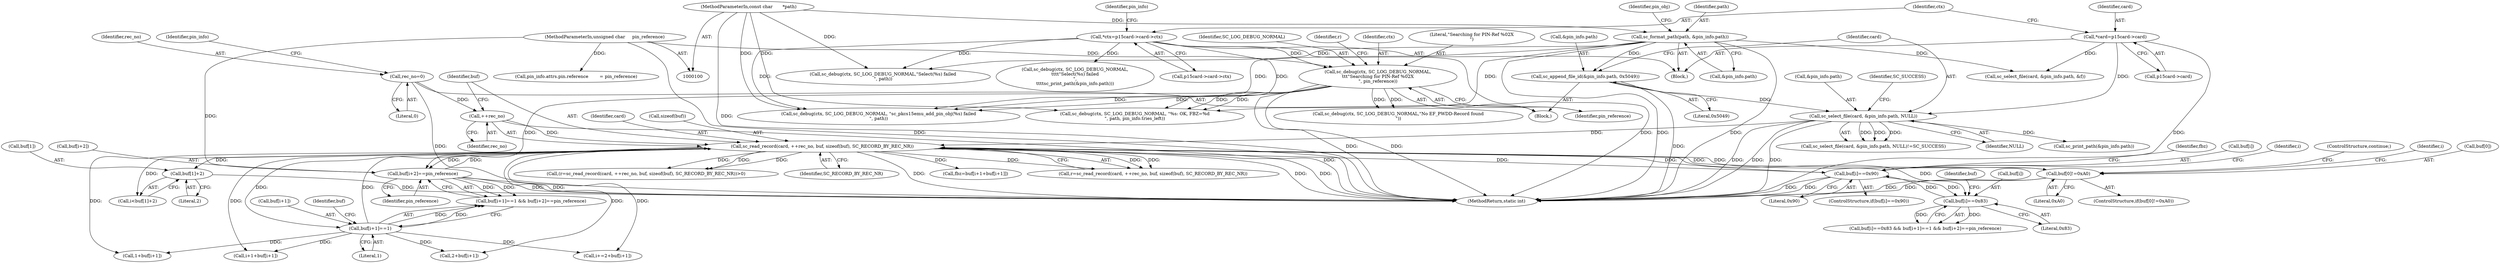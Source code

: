 digraph "0_OpenSC_8fe377e93b4b56060e5bbfb6f3142ceaeca744fa_21@array" {
"1000367" [label="(Call,buf[1]+2)"];
"1000335" [label="(Call,sc_read_record(card, ++rec_no, buf, sizeof(buf), SC_RECORD_BY_REC_NR))"];
"1000306" [label="(Call,sc_select_file(card, &pin_info.path, NULL))"];
"1000111" [label="(Call,*card=p15card->card)"];
"1000298" [label="(Call,sc_append_file_id(&pin_info.path, 0x5049))"];
"1000223" [label="(Call,sc_format_path(path, &pin_info.path))"];
"1000102" [label="(MethodParameterIn,const char       *path)"];
"1000337" [label="(Call,++rec_no)"];
"1000280" [label="(Call,rec_no=0)"];
"1000355" [label="(Call,buf[0]!=0xA0)"];
"1000397" [label="(Call,buf[i+2]==pin_reference)"];
"1000326" [label="(Call,sc_debug(ctx, SC_LOG_DEBUG_NORMAL,\n\t\t\t\"Searching for PIN-Ref %02X\n\", pin_reference))"];
"1000117" [label="(Call,*ctx=p15card->card->ctx)"];
"1000105" [label="(MethodParameterIn,unsigned char     pin_reference)"];
"1000407" [label="(Call,buf[i]==0x90)"];
"1000384" [label="(Call,buf[i]==0x83)"];
"1000390" [label="(Call,buf[i+1]==1)"];
"1000303" [label="(Literal,0x5049)"];
"1000451" [label="(Call,sc_select_file(card, &pin_info.path, &f))"];
"1000371" [label="(Literal,2)"];
"1000305" [label="(Call,sc_select_file(card, &pin_info.path, NULL)!=SC_SUCCESS)"];
"1000397" [label="(Call,buf[i+2]==pin_reference)"];
"1000336" [label="(Identifier,card)"];
"1000389" [label="(Call,buf[i+1]==1 && buf[i+2]==pin_reference)"];
"1000354" [label="(ControlStructure,if(buf[0]!=0xA0))"];
"1000281" [label="(Identifier,rec_no)"];
"1000315" [label="(Call,sc_debug(ctx, SC_LOG_DEBUG_NORMAL,\n\t\t\t\t\"Select(%s) failed\n\",\n\t\t\t\tsc_print_path(&pin_info.path)))"];
"1000231" [label="(Identifier,pin_obj)"];
"1000398" [label="(Call,buf[i+2])"];
"1000111" [label="(Call,*card=p15card->card)"];
"1000155" [label="(Call,pin_info.attrs.pin.reference        = pin_reference)"];
"1000328" [label="(Identifier,SC_LOG_DEBUG_NORMAL)"];
"1000308" [label="(Call,&pin_info.path)"];
"1000335" [label="(Call,sc_read_record(card, ++rec_no, buf, sizeof(buf), SC_RECORD_BY_REC_NR))"];
"1000339" [label="(Identifier,buf)"];
"1000342" [label="(Identifier,SC_RECORD_BY_REC_NR)"];
"1000312" [label="(Identifier,NULL)"];
"1000113" [label="(Call,p15card->card)"];
"1000307" [label="(Identifier,card)"];
"1000365" [label="(Call,i<buf[1]+2)"];
"1000390" [label="(Call,buf[i+1]==1)"];
"1000337" [label="(Call,++rec_no)"];
"1000383" [label="(Call,buf[i]==0x83 && buf[i+1]==1 && buf[i+2]==pin_reference)"];
"1000119" [label="(Call,p15card->card->ctx)"];
"1000384" [label="(Call,buf[i]==0x83)"];
"1000224" [label="(Identifier,path)"];
"1000334" [label="(Identifier,r)"];
"1000416" [label="(Call,i+1+buf[i+1])"];
"1000330" [label="(Identifier,pin_reference)"];
"1000372" [label="(Call,i+=2+buf[i+1])"];
"1000471" [label="(Call,sc_debug(ctx, SC_LOG_DEBUG_NORMAL,\"Select(%s) failed\n\", path))"];
"1000412" [label="(Call,fbz=buf[i+1+buf[i+1]])"];
"1000225" [label="(Call,&pin_info.path)"];
"1000102" [label="(MethodParameterIn,const char       *path)"];
"1000388" [label="(Literal,0x83)"];
"1000408" [label="(Call,buf[i])"];
"1000396" [label="(Literal,1)"];
"1000130" [label="(Identifier,pin_info)"];
"1000105" [label="(MethodParameterIn,unsigned char     pin_reference)"];
"1000276" [label="(Block,)"];
"1000411" [label="(Literal,0x90)"];
"1000313" [label="(Identifier,SC_SUCCESS)"];
"1000306" [label="(Call,sc_select_file(card, &pin_info.path, NULL))"];
"1000502" [label="(Call,sc_debug(ctx, SC_LOG_DEBUG_NORMAL, \"sc_pkcs15emu_add_pin_obj(%s) failed\n\", path))"];
"1000392" [label="(Identifier,buf)"];
"1000368" [label="(Call,buf[1])"];
"1000327" [label="(Identifier,ctx)"];
"1000359" [label="(Literal,0xA0)"];
"1000403" [label="(Identifier,pin_reference)"];
"1000440" [label="(Call,sc_debug(ctx, SC_LOG_DEBUG_NORMAL,\"No EF_PWDD-Record found\n\"))"];
"1000360" [label="(ControlStructure,continue;)"];
"1000391" [label="(Call,buf[i+1])"];
"1000385" [label="(Call,buf[i])"];
"1000223" [label="(Call,sc_format_path(path, &pin_info.path))"];
"1000333" [label="(Call,r=sc_read_record(card, ++rec_no, buf, sizeof(buf), SC_RECORD_BY_REC_NR))"];
"1000399" [label="(Identifier,buf)"];
"1000109" [label="(Block,)"];
"1000373" [label="(Identifier,i)"];
"1000118" [label="(Identifier,ctx)"];
"1000319" [label="(Call,sc_print_path(&pin_info.path))"];
"1000326" [label="(Call,sc_debug(ctx, SC_LOG_DEBUG_NORMAL,\n\t\t\t\"Searching for PIN-Ref %02X\n\", pin_reference))"];
"1000406" [label="(ControlStructure,if(buf[i]==0x90))"];
"1000367" [label="(Call,buf[1]+2)"];
"1000418" [label="(Call,1+buf[i+1])"];
"1000363" [label="(Identifier,i)"];
"1000112" [label="(Identifier,card)"];
"1000374" [label="(Call,2+buf[i+1])"];
"1000519" [label="(MethodReturn,static int)"];
"1000298" [label="(Call,sc_append_file_id(&pin_info.path, 0x5049))"];
"1000299" [label="(Call,&pin_info.path)"];
"1000413" [label="(Identifier,fbz)"];
"1000280" [label="(Call,rec_no=0)"];
"1000340" [label="(Call,sizeof(buf))"];
"1000338" [label="(Identifier,rec_no)"];
"1000117" [label="(Call,*ctx=p15card->card->ctx)"];
"1000355" [label="(Call,buf[0]!=0xA0)"];
"1000287" [label="(Identifier,pin_info)"];
"1000509" [label="(Call,sc_debug(ctx, SC_LOG_DEBUG_NORMAL, \"%s: OK, FBZ=%d\n\", path, pin_info.tries_left))"];
"1000407" [label="(Call,buf[i]==0x90)"];
"1000329" [label="(Literal,\"Searching for PIN-Ref %02X\n\")"];
"1000332" [label="(Call,(r=sc_read_record(card, ++rec_no, buf, sizeof(buf), SC_RECORD_BY_REC_NR))>0)"];
"1000282" [label="(Literal,0)"];
"1000356" [label="(Call,buf[0])"];
"1000367" -> "1000365"  [label="AST: "];
"1000367" -> "1000371"  [label="CFG: "];
"1000368" -> "1000367"  [label="AST: "];
"1000371" -> "1000367"  [label="AST: "];
"1000365" -> "1000367"  [label="CFG: "];
"1000367" -> "1000519"  [label="DDG: "];
"1000335" -> "1000367"  [label="DDG: "];
"1000335" -> "1000333"  [label="AST: "];
"1000335" -> "1000342"  [label="CFG: "];
"1000336" -> "1000335"  [label="AST: "];
"1000337" -> "1000335"  [label="AST: "];
"1000339" -> "1000335"  [label="AST: "];
"1000340" -> "1000335"  [label="AST: "];
"1000342" -> "1000335"  [label="AST: "];
"1000333" -> "1000335"  [label="CFG: "];
"1000335" -> "1000519"  [label="DDG: "];
"1000335" -> "1000519"  [label="DDG: "];
"1000335" -> "1000519"  [label="DDG: "];
"1000335" -> "1000332"  [label="DDG: "];
"1000335" -> "1000332"  [label="DDG: "];
"1000335" -> "1000332"  [label="DDG: "];
"1000335" -> "1000333"  [label="DDG: "];
"1000335" -> "1000333"  [label="DDG: "];
"1000335" -> "1000333"  [label="DDG: "];
"1000306" -> "1000335"  [label="DDG: "];
"1000337" -> "1000335"  [label="DDG: "];
"1000355" -> "1000335"  [label="DDG: "];
"1000397" -> "1000335"  [label="DDG: "];
"1000407" -> "1000335"  [label="DDG: "];
"1000390" -> "1000335"  [label="DDG: "];
"1000335" -> "1000355"  [label="DDG: "];
"1000335" -> "1000365"  [label="DDG: "];
"1000335" -> "1000372"  [label="DDG: "];
"1000335" -> "1000374"  [label="DDG: "];
"1000335" -> "1000384"  [label="DDG: "];
"1000335" -> "1000390"  [label="DDG: "];
"1000335" -> "1000397"  [label="DDG: "];
"1000335" -> "1000407"  [label="DDG: "];
"1000335" -> "1000412"  [label="DDG: "];
"1000335" -> "1000416"  [label="DDG: "];
"1000335" -> "1000418"  [label="DDG: "];
"1000306" -> "1000305"  [label="AST: "];
"1000306" -> "1000312"  [label="CFG: "];
"1000307" -> "1000306"  [label="AST: "];
"1000308" -> "1000306"  [label="AST: "];
"1000312" -> "1000306"  [label="AST: "];
"1000313" -> "1000306"  [label="CFG: "];
"1000306" -> "1000519"  [label="DDG: "];
"1000306" -> "1000519"  [label="DDG: "];
"1000306" -> "1000519"  [label="DDG: "];
"1000306" -> "1000305"  [label="DDG: "];
"1000306" -> "1000305"  [label="DDG: "];
"1000306" -> "1000305"  [label="DDG: "];
"1000111" -> "1000306"  [label="DDG: "];
"1000298" -> "1000306"  [label="DDG: "];
"1000306" -> "1000319"  [label="DDG: "];
"1000111" -> "1000109"  [label="AST: "];
"1000111" -> "1000113"  [label="CFG: "];
"1000112" -> "1000111"  [label="AST: "];
"1000113" -> "1000111"  [label="AST: "];
"1000118" -> "1000111"  [label="CFG: "];
"1000111" -> "1000519"  [label="DDG: "];
"1000111" -> "1000451"  [label="DDG: "];
"1000298" -> "1000276"  [label="AST: "];
"1000298" -> "1000303"  [label="CFG: "];
"1000299" -> "1000298"  [label="AST: "];
"1000303" -> "1000298"  [label="AST: "];
"1000307" -> "1000298"  [label="CFG: "];
"1000298" -> "1000519"  [label="DDG: "];
"1000223" -> "1000298"  [label="DDG: "];
"1000223" -> "1000109"  [label="AST: "];
"1000223" -> "1000225"  [label="CFG: "];
"1000224" -> "1000223"  [label="AST: "];
"1000225" -> "1000223"  [label="AST: "];
"1000231" -> "1000223"  [label="CFG: "];
"1000223" -> "1000519"  [label="DDG: "];
"1000223" -> "1000519"  [label="DDG: "];
"1000102" -> "1000223"  [label="DDG: "];
"1000223" -> "1000451"  [label="DDG: "];
"1000223" -> "1000471"  [label="DDG: "];
"1000223" -> "1000502"  [label="DDG: "];
"1000223" -> "1000509"  [label="DDG: "];
"1000102" -> "1000100"  [label="AST: "];
"1000102" -> "1000519"  [label="DDG: "];
"1000102" -> "1000471"  [label="DDG: "];
"1000102" -> "1000502"  [label="DDG: "];
"1000102" -> "1000509"  [label="DDG: "];
"1000337" -> "1000338"  [label="CFG: "];
"1000338" -> "1000337"  [label="AST: "];
"1000339" -> "1000337"  [label="CFG: "];
"1000337" -> "1000519"  [label="DDG: "];
"1000280" -> "1000337"  [label="DDG: "];
"1000280" -> "1000276"  [label="AST: "];
"1000280" -> "1000282"  [label="CFG: "];
"1000281" -> "1000280"  [label="AST: "];
"1000282" -> "1000280"  [label="AST: "];
"1000287" -> "1000280"  [label="CFG: "];
"1000280" -> "1000519"  [label="DDG: "];
"1000355" -> "1000354"  [label="AST: "];
"1000355" -> "1000359"  [label="CFG: "];
"1000356" -> "1000355"  [label="AST: "];
"1000359" -> "1000355"  [label="AST: "];
"1000360" -> "1000355"  [label="CFG: "];
"1000363" -> "1000355"  [label="CFG: "];
"1000355" -> "1000519"  [label="DDG: "];
"1000355" -> "1000519"  [label="DDG: "];
"1000397" -> "1000389"  [label="AST: "];
"1000397" -> "1000403"  [label="CFG: "];
"1000398" -> "1000397"  [label="AST: "];
"1000403" -> "1000397"  [label="AST: "];
"1000389" -> "1000397"  [label="CFG: "];
"1000397" -> "1000519"  [label="DDG: "];
"1000397" -> "1000519"  [label="DDG: "];
"1000397" -> "1000389"  [label="DDG: "];
"1000397" -> "1000389"  [label="DDG: "];
"1000326" -> "1000397"  [label="DDG: "];
"1000105" -> "1000397"  [label="DDG: "];
"1000326" -> "1000276"  [label="AST: "];
"1000326" -> "1000330"  [label="CFG: "];
"1000327" -> "1000326"  [label="AST: "];
"1000328" -> "1000326"  [label="AST: "];
"1000329" -> "1000326"  [label="AST: "];
"1000330" -> "1000326"  [label="AST: "];
"1000334" -> "1000326"  [label="CFG: "];
"1000326" -> "1000519"  [label="DDG: "];
"1000326" -> "1000519"  [label="DDG: "];
"1000117" -> "1000326"  [label="DDG: "];
"1000105" -> "1000326"  [label="DDG: "];
"1000326" -> "1000440"  [label="DDG: "];
"1000326" -> "1000440"  [label="DDG: "];
"1000326" -> "1000502"  [label="DDG: "];
"1000326" -> "1000502"  [label="DDG: "];
"1000326" -> "1000509"  [label="DDG: "];
"1000326" -> "1000509"  [label="DDG: "];
"1000117" -> "1000109"  [label="AST: "];
"1000117" -> "1000119"  [label="CFG: "];
"1000118" -> "1000117"  [label="AST: "];
"1000119" -> "1000117"  [label="AST: "];
"1000130" -> "1000117"  [label="CFG: "];
"1000117" -> "1000519"  [label="DDG: "];
"1000117" -> "1000315"  [label="DDG: "];
"1000117" -> "1000471"  [label="DDG: "];
"1000117" -> "1000502"  [label="DDG: "];
"1000117" -> "1000509"  [label="DDG: "];
"1000105" -> "1000100"  [label="AST: "];
"1000105" -> "1000519"  [label="DDG: "];
"1000105" -> "1000155"  [label="DDG: "];
"1000407" -> "1000406"  [label="AST: "];
"1000407" -> "1000411"  [label="CFG: "];
"1000408" -> "1000407"  [label="AST: "];
"1000411" -> "1000407"  [label="AST: "];
"1000413" -> "1000407"  [label="CFG: "];
"1000373" -> "1000407"  [label="CFG: "];
"1000407" -> "1000519"  [label="DDG: "];
"1000407" -> "1000519"  [label="DDG: "];
"1000407" -> "1000384"  [label="DDG: "];
"1000384" -> "1000407"  [label="DDG: "];
"1000384" -> "1000383"  [label="AST: "];
"1000384" -> "1000388"  [label="CFG: "];
"1000385" -> "1000384"  [label="AST: "];
"1000388" -> "1000384"  [label="AST: "];
"1000392" -> "1000384"  [label="CFG: "];
"1000383" -> "1000384"  [label="CFG: "];
"1000384" -> "1000383"  [label="DDG: "];
"1000384" -> "1000383"  [label="DDG: "];
"1000390" -> "1000389"  [label="AST: "];
"1000390" -> "1000396"  [label="CFG: "];
"1000391" -> "1000390"  [label="AST: "];
"1000396" -> "1000390"  [label="AST: "];
"1000399" -> "1000390"  [label="CFG: "];
"1000389" -> "1000390"  [label="CFG: "];
"1000390" -> "1000372"  [label="DDG: "];
"1000390" -> "1000374"  [label="DDG: "];
"1000390" -> "1000389"  [label="DDG: "];
"1000390" -> "1000389"  [label="DDG: "];
"1000390" -> "1000416"  [label="DDG: "];
"1000390" -> "1000418"  [label="DDG: "];
}
